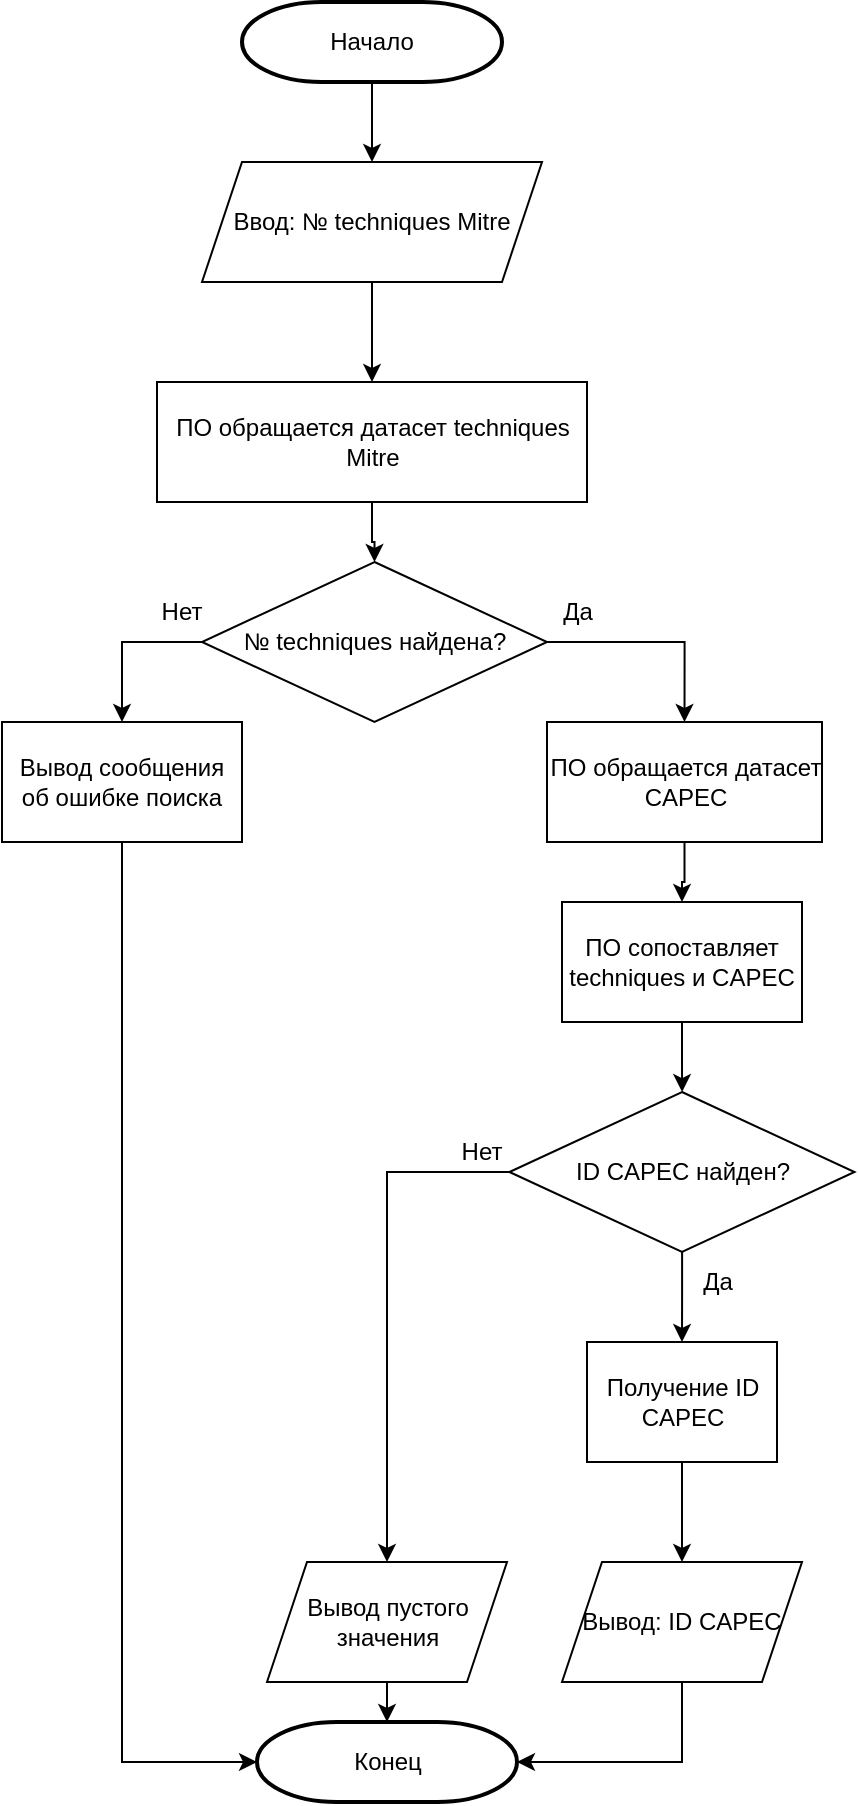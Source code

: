 <mxfile version="24.8.6">
  <diagram name="Страница — 1" id="FZuVYSKQKKseB5JXQPXO">
    <mxGraphModel dx="1386" dy="783" grid="1" gridSize="10" guides="1" tooltips="1" connect="1" arrows="1" fold="1" page="1" pageScale="1" pageWidth="827" pageHeight="1169" math="0" shadow="0">
      <root>
        <mxCell id="0" />
        <mxCell id="1" parent="0" />
        <mxCell id="bTQ-YHMEX6NcWfC60Obh-1" value="" style="edgeStyle=orthogonalEdgeStyle;rounded=0;orthogonalLoop=1;jettySize=auto;html=1;" edge="1" parent="1" source="bTQ-YHMEX6NcWfC60Obh-2" target="bTQ-YHMEX6NcWfC60Obh-5">
          <mxGeometry relative="1" as="geometry" />
        </mxCell>
        <mxCell id="bTQ-YHMEX6NcWfC60Obh-2" value="Начало" style="strokeWidth=2;html=1;shape=mxgraph.flowchart.terminator;whiteSpace=wrap;" vertex="1" parent="1">
          <mxGeometry x="360" y="40" width="130" height="40" as="geometry" />
        </mxCell>
        <mxCell id="bTQ-YHMEX6NcWfC60Obh-3" value="Конец" style="strokeWidth=2;html=1;shape=mxgraph.flowchart.terminator;whiteSpace=wrap;" vertex="1" parent="1">
          <mxGeometry x="367.5" y="900" width="130" height="40" as="geometry" />
        </mxCell>
        <mxCell id="bTQ-YHMEX6NcWfC60Obh-4" value="" style="edgeStyle=orthogonalEdgeStyle;rounded=0;orthogonalLoop=1;jettySize=auto;html=1;" edge="1" parent="1" source="bTQ-YHMEX6NcWfC60Obh-5" target="bTQ-YHMEX6NcWfC60Obh-9">
          <mxGeometry relative="1" as="geometry" />
        </mxCell>
        <mxCell id="bTQ-YHMEX6NcWfC60Obh-5" value="Ввод: № techniques Mitre" style="shape=parallelogram;perimeter=parallelogramPerimeter;whiteSpace=wrap;html=1;fixedSize=1;" vertex="1" parent="1">
          <mxGeometry x="340" y="120" width="170" height="60" as="geometry" />
        </mxCell>
        <mxCell id="bTQ-YHMEX6NcWfC60Obh-6" value="" style="edgeStyle=orthogonalEdgeStyle;rounded=0;orthogonalLoop=1;jettySize=auto;html=1;" edge="1" parent="1" source="bTQ-YHMEX6NcWfC60Obh-7" target="bTQ-YHMEX6NcWfC60Obh-3">
          <mxGeometry relative="1" as="geometry" />
        </mxCell>
        <mxCell id="bTQ-YHMEX6NcWfC60Obh-7" value="Вывод пустого значения" style="shape=parallelogram;perimeter=parallelogramPerimeter;whiteSpace=wrap;html=1;fixedSize=1;" vertex="1" parent="1">
          <mxGeometry x="372.5" y="820" width="120" height="60" as="geometry" />
        </mxCell>
        <mxCell id="bTQ-YHMEX6NcWfC60Obh-8" value="" style="edgeStyle=orthogonalEdgeStyle;rounded=0;orthogonalLoop=1;jettySize=auto;html=1;" edge="1" parent="1" source="bTQ-YHMEX6NcWfC60Obh-9" target="bTQ-YHMEX6NcWfC60Obh-12">
          <mxGeometry relative="1" as="geometry" />
        </mxCell>
        <mxCell id="bTQ-YHMEX6NcWfC60Obh-9" value="ПО обращается датасет techniques Mitre" style="rounded=0;whiteSpace=wrap;html=1;" vertex="1" parent="1">
          <mxGeometry x="317.5" y="230" width="215" height="60" as="geometry" />
        </mxCell>
        <mxCell id="bTQ-YHMEX6NcWfC60Obh-10" style="edgeStyle=orthogonalEdgeStyle;rounded=0;orthogonalLoop=1;jettySize=auto;html=1;exitX=0;exitY=0.5;exitDx=0;exitDy=0;entryX=0.5;entryY=0;entryDx=0;entryDy=0;" edge="1" parent="1" source="bTQ-YHMEX6NcWfC60Obh-12" target="bTQ-YHMEX6NcWfC60Obh-13">
          <mxGeometry relative="1" as="geometry" />
        </mxCell>
        <mxCell id="bTQ-YHMEX6NcWfC60Obh-12" value="№ techniques&amp;nbsp;найдена?" style="rhombus;whiteSpace=wrap;html=1;" vertex="1" parent="1">
          <mxGeometry x="340" y="320" width="172.5" height="80" as="geometry" />
        </mxCell>
        <mxCell id="bTQ-YHMEX6NcWfC60Obh-13" value="Вывод сообщения об ошибке поиска" style="rounded=0;whiteSpace=wrap;html=1;" vertex="1" parent="1">
          <mxGeometry x="240" y="400" width="120" height="60" as="geometry" />
        </mxCell>
        <mxCell id="bTQ-YHMEX6NcWfC60Obh-25" value="" style="edgeStyle=orthogonalEdgeStyle;rounded=0;orthogonalLoop=1;jettySize=auto;html=1;" edge="1" parent="1" source="bTQ-YHMEX6NcWfC60Obh-15" target="bTQ-YHMEX6NcWfC60Obh-22">
          <mxGeometry relative="1" as="geometry" />
        </mxCell>
        <mxCell id="bTQ-YHMEX6NcWfC60Obh-15" value="ПО сопоставляет techniques и CAPEC" style="rounded=0;whiteSpace=wrap;html=1;" vertex="1" parent="1">
          <mxGeometry x="520" y="490" width="120" height="60" as="geometry" />
        </mxCell>
        <mxCell id="bTQ-YHMEX6NcWfC60Obh-28" value="" style="edgeStyle=orthogonalEdgeStyle;rounded=0;orthogonalLoop=1;jettySize=auto;html=1;" edge="1" parent="1" source="bTQ-YHMEX6NcWfC60Obh-17" target="bTQ-YHMEX6NcWfC60Obh-26">
          <mxGeometry relative="1" as="geometry" />
        </mxCell>
        <mxCell id="bTQ-YHMEX6NcWfC60Obh-17" value="Получение ID CAPEC" style="rounded=0;whiteSpace=wrap;html=1;" vertex="1" parent="1">
          <mxGeometry x="532.5" y="710" width="95" height="60" as="geometry" />
        </mxCell>
        <mxCell id="bTQ-YHMEX6NcWfC60Obh-18" value="Нет" style="text;html=1;align=center;verticalAlign=middle;whiteSpace=wrap;rounded=0;" vertex="1" parent="1">
          <mxGeometry x="300" y="330" width="60" height="30" as="geometry" />
        </mxCell>
        <mxCell id="bTQ-YHMEX6NcWfC60Obh-23" style="edgeStyle=orthogonalEdgeStyle;rounded=0;orthogonalLoop=1;jettySize=auto;html=1;exitX=0.25;exitY=1;exitDx=0;exitDy=0;entryX=0.5;entryY=0;entryDx=0;entryDy=0;" edge="1" parent="1" source="bTQ-YHMEX6NcWfC60Obh-19" target="bTQ-YHMEX6NcWfC60Obh-21">
          <mxGeometry relative="1" as="geometry">
            <Array as="points">
              <mxPoint x="581" y="360" />
            </Array>
          </mxGeometry>
        </mxCell>
        <mxCell id="bTQ-YHMEX6NcWfC60Obh-19" value="Да" style="text;html=1;align=center;verticalAlign=middle;whiteSpace=wrap;rounded=0;" vertex="1" parent="1">
          <mxGeometry x="497.5" y="330" width="60" height="30" as="geometry" />
        </mxCell>
        <mxCell id="bTQ-YHMEX6NcWfC60Obh-20" style="edgeStyle=orthogonalEdgeStyle;rounded=0;orthogonalLoop=1;jettySize=auto;html=1;exitX=0.5;exitY=1;exitDx=0;exitDy=0;entryX=0;entryY=0.5;entryDx=0;entryDy=0;entryPerimeter=0;" edge="1" parent="1" source="bTQ-YHMEX6NcWfC60Obh-13" target="bTQ-YHMEX6NcWfC60Obh-3">
          <mxGeometry relative="1" as="geometry" />
        </mxCell>
        <mxCell id="bTQ-YHMEX6NcWfC60Obh-24" value="" style="edgeStyle=orthogonalEdgeStyle;rounded=0;orthogonalLoop=1;jettySize=auto;html=1;" edge="1" parent="1" source="bTQ-YHMEX6NcWfC60Obh-21" target="bTQ-YHMEX6NcWfC60Obh-15">
          <mxGeometry relative="1" as="geometry" />
        </mxCell>
        <mxCell id="bTQ-YHMEX6NcWfC60Obh-21" value="ПО обращается датасет CAPEC" style="rounded=0;whiteSpace=wrap;html=1;" vertex="1" parent="1">
          <mxGeometry x="512.5" y="400" width="137.5" height="60" as="geometry" />
        </mxCell>
        <mxCell id="bTQ-YHMEX6NcWfC60Obh-29" value="" style="edgeStyle=orthogonalEdgeStyle;rounded=0;orthogonalLoop=1;jettySize=auto;html=1;" edge="1" parent="1" source="bTQ-YHMEX6NcWfC60Obh-22" target="bTQ-YHMEX6NcWfC60Obh-17">
          <mxGeometry relative="1" as="geometry" />
        </mxCell>
        <mxCell id="bTQ-YHMEX6NcWfC60Obh-30" style="edgeStyle=orthogonalEdgeStyle;rounded=0;orthogonalLoop=1;jettySize=auto;html=1;exitX=0;exitY=0.5;exitDx=0;exitDy=0;entryX=0.5;entryY=0;entryDx=0;entryDy=0;" edge="1" parent="1" source="bTQ-YHMEX6NcWfC60Obh-22" target="bTQ-YHMEX6NcWfC60Obh-7">
          <mxGeometry relative="1" as="geometry" />
        </mxCell>
        <mxCell id="bTQ-YHMEX6NcWfC60Obh-22" value="ID CAPEC найден?" style="rhombus;whiteSpace=wrap;html=1;" vertex="1" parent="1">
          <mxGeometry x="493.75" y="585" width="172.5" height="80" as="geometry" />
        </mxCell>
        <mxCell id="bTQ-YHMEX6NcWfC60Obh-26" value="Вывод: ID CAPEC" style="shape=parallelogram;perimeter=parallelogramPerimeter;whiteSpace=wrap;html=1;fixedSize=1;" vertex="1" parent="1">
          <mxGeometry x="520" y="820" width="120" height="60" as="geometry" />
        </mxCell>
        <mxCell id="bTQ-YHMEX6NcWfC60Obh-27" style="edgeStyle=orthogonalEdgeStyle;rounded=0;orthogonalLoop=1;jettySize=auto;html=1;entryX=1;entryY=0.5;entryDx=0;entryDy=0;entryPerimeter=0;" edge="1" parent="1" source="bTQ-YHMEX6NcWfC60Obh-26" target="bTQ-YHMEX6NcWfC60Obh-3">
          <mxGeometry relative="1" as="geometry">
            <Array as="points">
              <mxPoint x="580" y="920" />
            </Array>
          </mxGeometry>
        </mxCell>
        <mxCell id="bTQ-YHMEX6NcWfC60Obh-31" value="Да" style="text;html=1;align=center;verticalAlign=middle;whiteSpace=wrap;rounded=0;" vertex="1" parent="1">
          <mxGeometry x="567.5" y="665" width="60" height="30" as="geometry" />
        </mxCell>
        <mxCell id="bTQ-YHMEX6NcWfC60Obh-32" value="Нет" style="text;html=1;align=center;verticalAlign=middle;whiteSpace=wrap;rounded=0;" vertex="1" parent="1">
          <mxGeometry x="450" y="600" width="60" height="30" as="geometry" />
        </mxCell>
      </root>
    </mxGraphModel>
  </diagram>
</mxfile>
